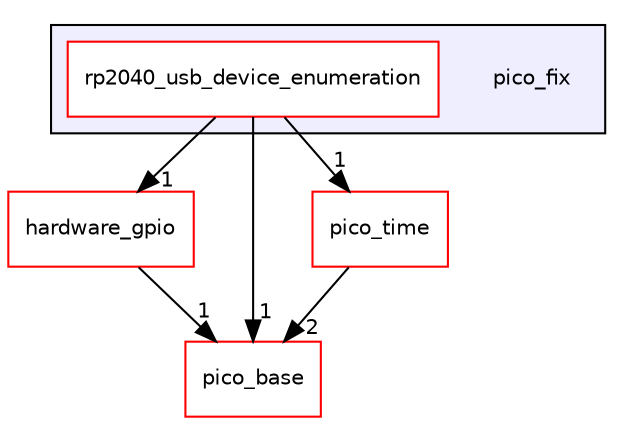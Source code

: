 digraph "pico_fix" {
  compound=true
  node [ fontsize="10", fontname="Helvetica"];
  edge [ labelfontsize="10", labelfontname="Helvetica"];
  subgraph clusterdir_97b023c3b37a1167cd5d2a2ce1cd05ca {
    graph [ bgcolor="#eeeeff", pencolor="black", label="" URL="dir_97b023c3b37a1167cd5d2a2ce1cd05ca.html"];
    dir_97b023c3b37a1167cd5d2a2ce1cd05ca [shape=plaintext label="pico_fix"];
    dir_0ab88f93a935b48aea9a9651fcd499da [shape=box label="rp2040_usb_device_enumeration" color="red" fillcolor="white" style="filled" URL="dir_0ab88f93a935b48aea9a9651fcd499da.html"];
  }
  dir_adc179867a439eb9895cb87c8a61acd0 [shape=box label="hardware_gpio" fillcolor="white" style="filled" color="red" URL="dir_adc179867a439eb9895cb87c8a61acd0.html"];
  dir_ee4ba4c32933fd9d1c9bce216e67756d [shape=box label="pico_base" fillcolor="white" style="filled" color="red" URL="dir_ee4ba4c32933fd9d1c9bce216e67756d.html"];
  dir_cc740ddf7ebf14a28f7e7a6178d204e2 [shape=box label="pico_time" fillcolor="white" style="filled" color="red" URL="dir_cc740ddf7ebf14a28f7e7a6178d204e2.html"];
  dir_adc179867a439eb9895cb87c8a61acd0->dir_ee4ba4c32933fd9d1c9bce216e67756d [headlabel="1", labeldistance=1.5 headhref="dir_000078_000007.html"];
  dir_0ab88f93a935b48aea9a9651fcd499da->dir_adc179867a439eb9895cb87c8a61acd0 [headlabel="1", labeldistance=1.5 headhref="dir_000146_000078.html"];
  dir_0ab88f93a935b48aea9a9651fcd499da->dir_ee4ba4c32933fd9d1c9bce216e67756d [headlabel="1", labeldistance=1.5 headhref="dir_000146_000007.html"];
  dir_0ab88f93a935b48aea9a9651fcd499da->dir_cc740ddf7ebf14a28f7e7a6178d204e2 [headlabel="1", labeldistance=1.5 headhref="dir_000146_000035.html"];
  dir_cc740ddf7ebf14a28f7e7a6178d204e2->dir_ee4ba4c32933fd9d1c9bce216e67756d [headlabel="2", labeldistance=1.5 headhref="dir_000035_000007.html"];
}
